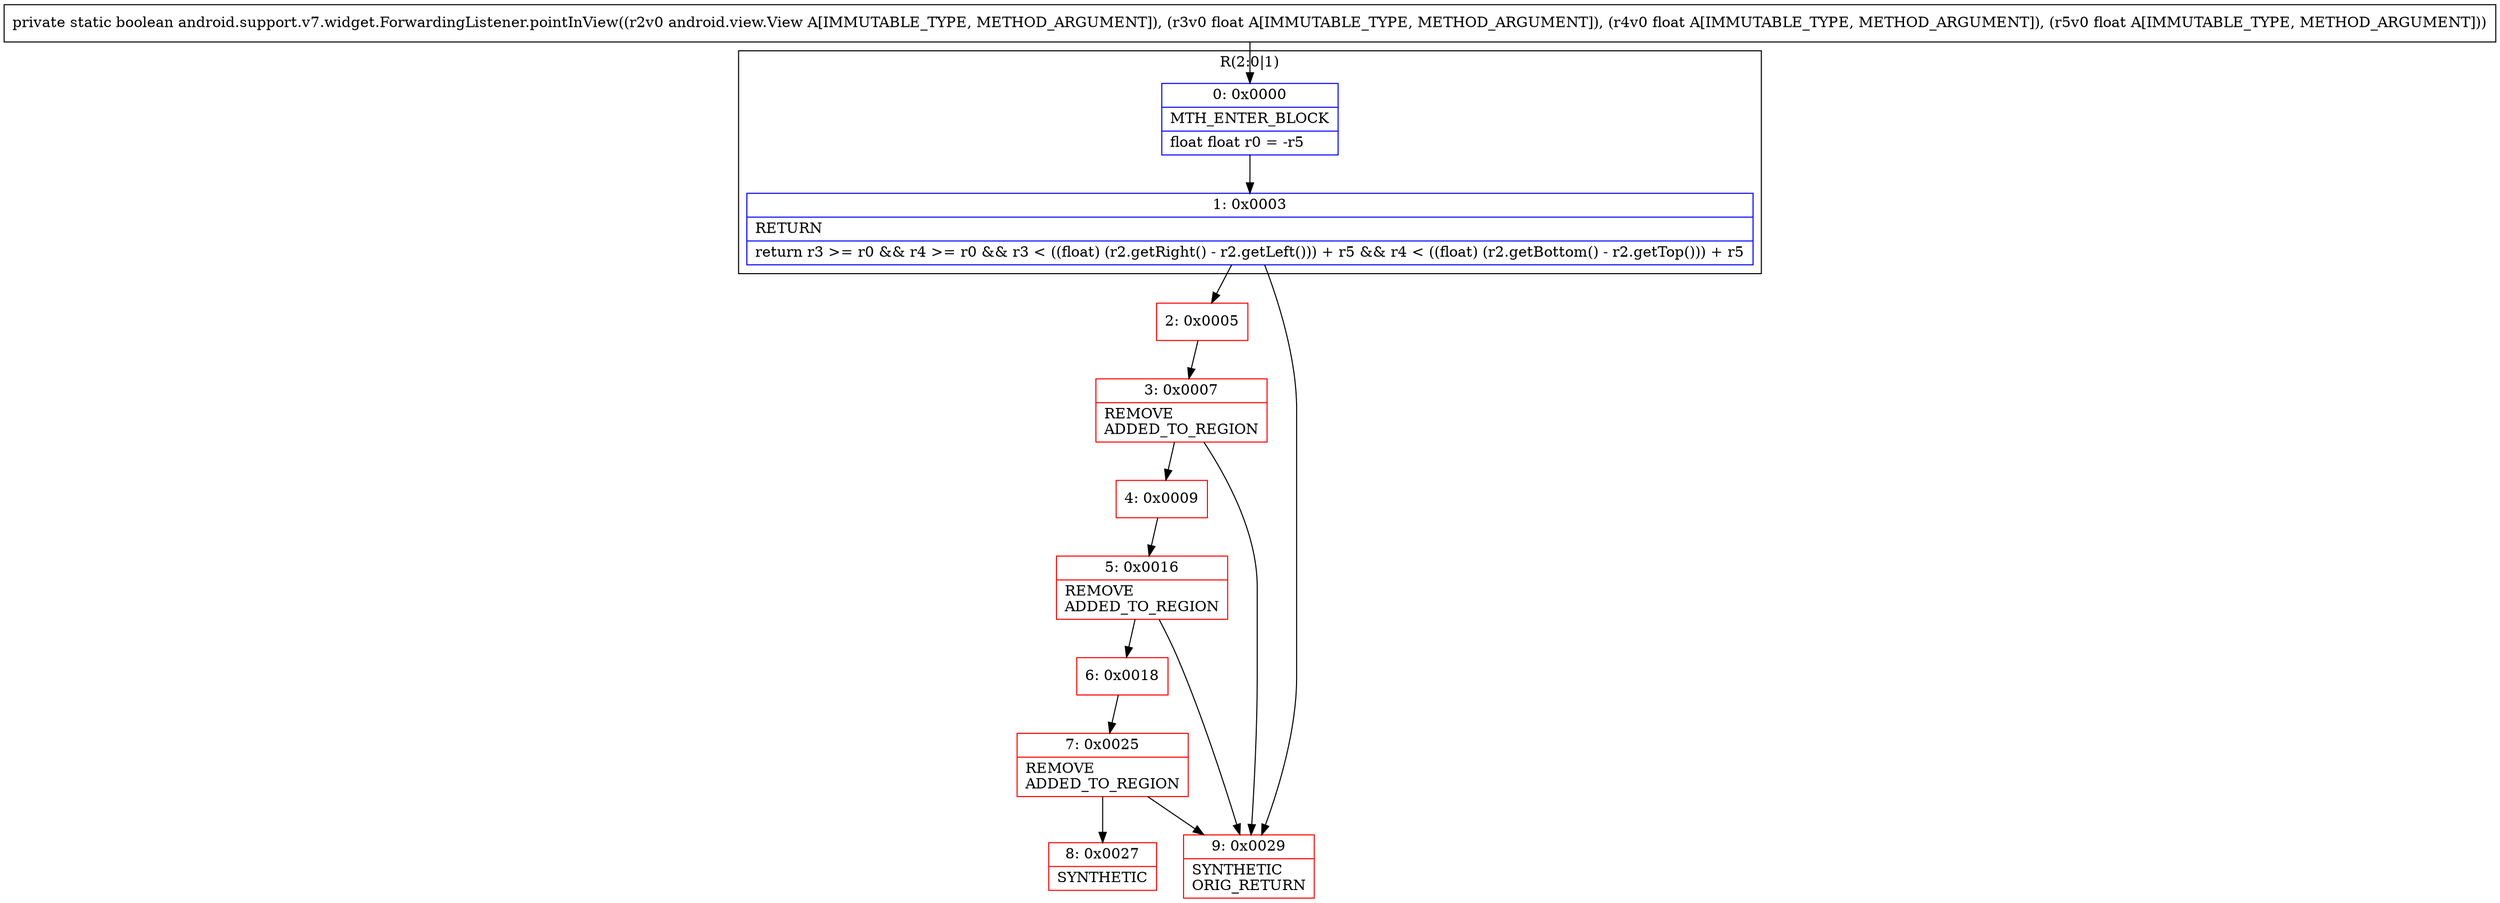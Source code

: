 digraph "CFG forandroid.support.v7.widget.ForwardingListener.pointInView(Landroid\/view\/View;FFF)Z" {
subgraph cluster_Region_917939071 {
label = "R(2:0|1)";
node [shape=record,color=blue];
Node_0 [shape=record,label="{0\:\ 0x0000|MTH_ENTER_BLOCK\l|float float r0 = \-r5\l}"];
Node_1 [shape=record,label="{1\:\ 0x0003|RETURN\l|return r3 \>= r0 && r4 \>= r0 && r3 \< ((float) (r2.getRight() \- r2.getLeft())) + r5 && r4 \< ((float) (r2.getBottom() \- r2.getTop())) + r5\l}"];
}
Node_2 [shape=record,color=red,label="{2\:\ 0x0005}"];
Node_3 [shape=record,color=red,label="{3\:\ 0x0007|REMOVE\lADDED_TO_REGION\l}"];
Node_4 [shape=record,color=red,label="{4\:\ 0x0009}"];
Node_5 [shape=record,color=red,label="{5\:\ 0x0016|REMOVE\lADDED_TO_REGION\l}"];
Node_6 [shape=record,color=red,label="{6\:\ 0x0018}"];
Node_7 [shape=record,color=red,label="{7\:\ 0x0025|REMOVE\lADDED_TO_REGION\l}"];
Node_8 [shape=record,color=red,label="{8\:\ 0x0027|SYNTHETIC\l}"];
Node_9 [shape=record,color=red,label="{9\:\ 0x0029|SYNTHETIC\lORIG_RETURN\l}"];
MethodNode[shape=record,label="{private static boolean android.support.v7.widget.ForwardingListener.pointInView((r2v0 android.view.View A[IMMUTABLE_TYPE, METHOD_ARGUMENT]), (r3v0 float A[IMMUTABLE_TYPE, METHOD_ARGUMENT]), (r4v0 float A[IMMUTABLE_TYPE, METHOD_ARGUMENT]), (r5v0 float A[IMMUTABLE_TYPE, METHOD_ARGUMENT])) }"];
MethodNode -> Node_0;
Node_0 -> Node_1;
Node_1 -> Node_2;
Node_1 -> Node_9;
Node_2 -> Node_3;
Node_3 -> Node_4;
Node_3 -> Node_9;
Node_4 -> Node_5;
Node_5 -> Node_6;
Node_5 -> Node_9;
Node_6 -> Node_7;
Node_7 -> Node_8;
Node_7 -> Node_9;
}

